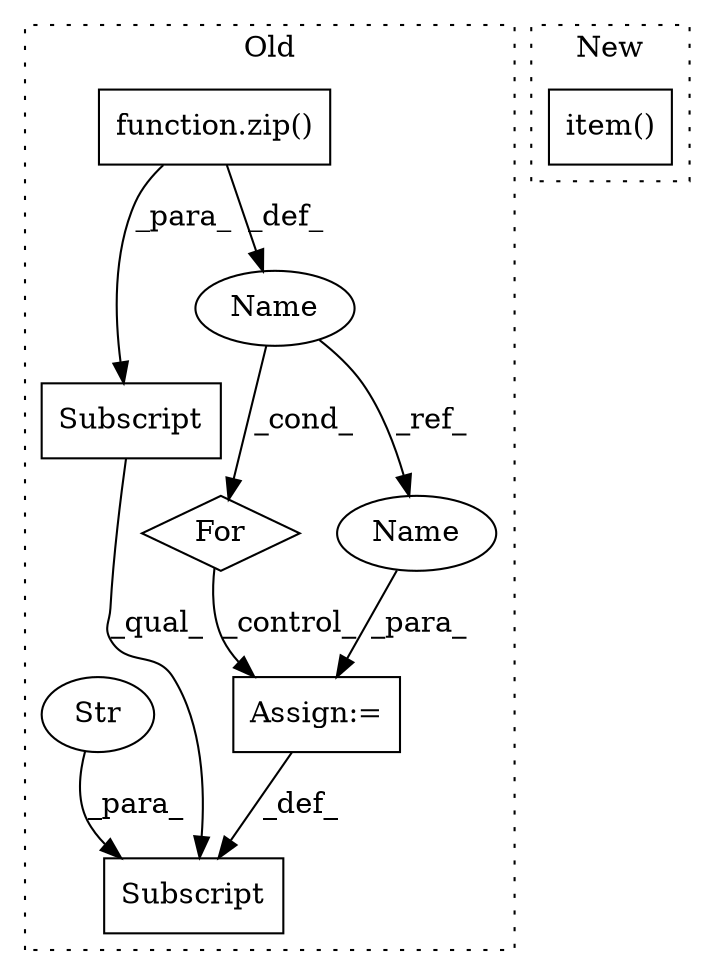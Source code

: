 digraph G {
subgraph cluster0 {
1 [label="function.zip()" a="75" s="7396,7428" l="4,1" shape="box"];
3 [label="Subscript" a="63" s="7447,0" l="25,0" shape="box"];
4 [label="Str" a="66" s="7461" l="10" shape="ellipse"];
5 [label="Subscript" a="63" s="7447,0" l="13,0" shape="box"];
6 [label="For" a="107" s="7376,7429" l="4,18" shape="diamond"];
7 [label="Name" a="87" s="7383" l="9" shape="ellipse"];
8 [label="Assign:=" a="68" s="7472" l="3" shape="box"];
9 [label="Name" a="87" s="7475" l="9" shape="ellipse"];
label = "Old";
style="dotted";
}
subgraph cluster1 {
2 [label="item()" a="75" s="4961" l="111" shape="box"];
label = "New";
style="dotted";
}
1 -> 5 [label="_para_"];
1 -> 7 [label="_def_"];
4 -> 3 [label="_para_"];
5 -> 3 [label="_qual_"];
6 -> 8 [label="_control_"];
7 -> 9 [label="_ref_"];
7 -> 6 [label="_cond_"];
8 -> 3 [label="_def_"];
9 -> 8 [label="_para_"];
}